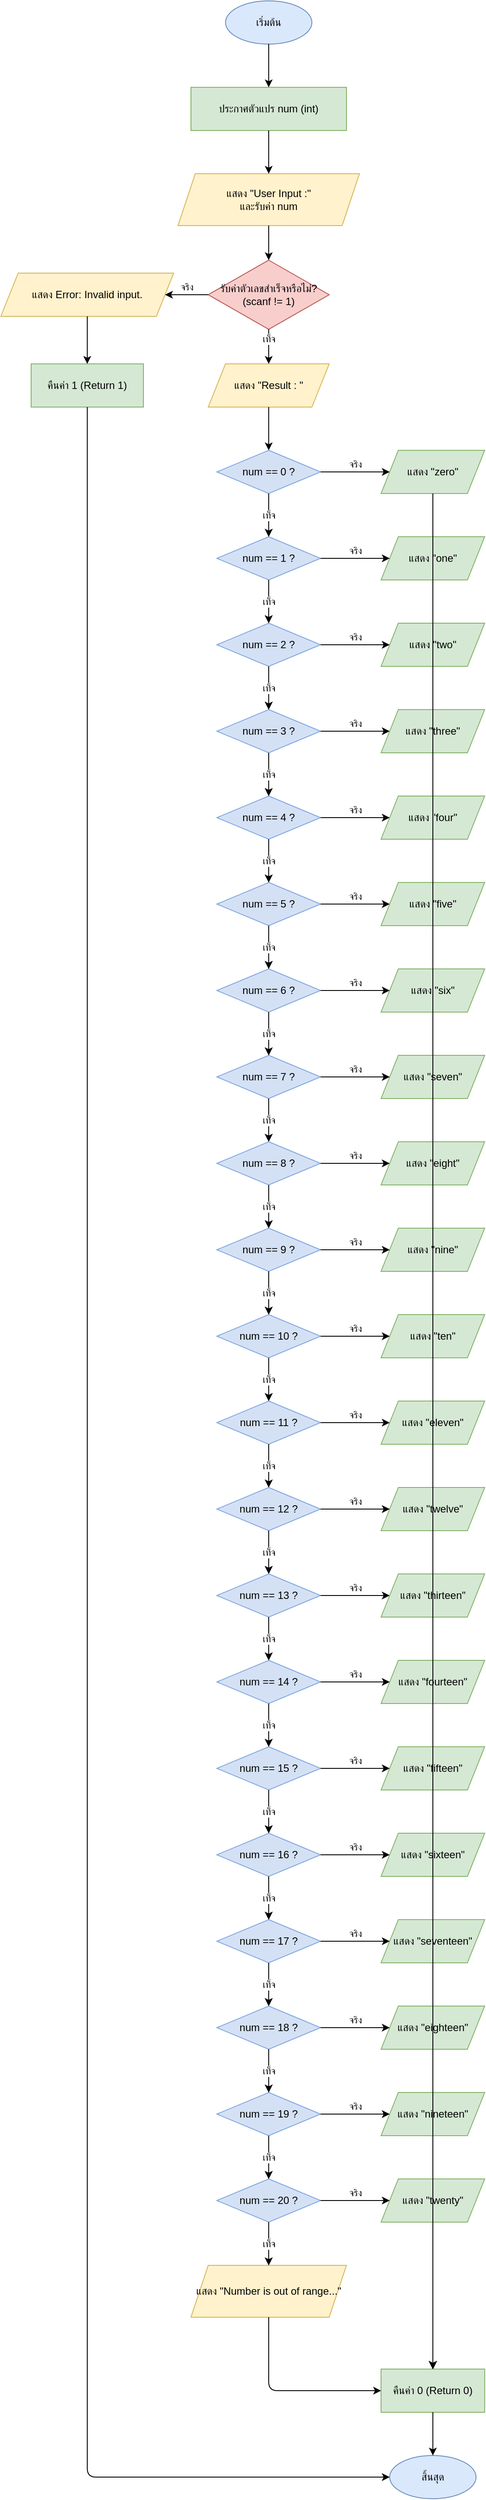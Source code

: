 <mxGraphModel dx="1215" dy="3000" grid="1" gridSize="10" guides="1" tooltips="1" connect="1" arrows="1" fold="1" page="1" pageScale="1" pageWidth="850" pageHeight="3100" math="0" shadow="0">
  <root>
    <mxCell id="0" />
    <mxCell id="1" parent="0" />
    <!-- Start -->
    <mxCell id="2" value="เริ่มต้น" style="ellipse;whiteSpace=wrap;html=1;fillColor=#dae8fc;strokeColor=#6c8ebf;" vertex="1" parent="1">
      <mxGeometry x="360" y="20" width="100" height="50" as="geometry" />
    </mxCell>
    <!-- Process: Initialization -->
    <mxCell id="3" value="ประกาศตัวแปร num (int)" style="rounded=0;whiteSpace=wrap;html=1;fillColor=#d5e8d4;strokeColor=#82b366;" vertex="1" parent="1">
      <mxGeometry x="320" y="120" width="180" height="50" as="geometry" />
    </mxCell>
    <!-- IO: Input Score -->
    <mxCell id="4" value="แสดง &quot;User Input :&quot;&lt;br&gt;และรับค่า num" style="shape=parallelogram;perimeter=parallelogramPerimeter;whiteSpace=wrap;html=1;fixedSize=1;fillColor=#fff2cc;strokeColor=#d6b656;" vertex="1" parent="1">
      <mxGeometry x="305" y="220" width="210" height="60" as="geometry" />
    </mxCell>
    <!-- Condition: Input Check (scanf != 1) -->
    <mxCell id="5" value="รับค่าตัวเลขสำเร็จหรือไม่?&lt;br&gt;(scanf != 1)" style="rhombus;whiteSpace=wrap;html=1;fillColor=#f8cecc;strokeColor=#b85450;" vertex="1" parent="1">
      <mxGeometry x="340" y="320" width="140" height="80" as="geometry" />
    </mxCell>
    <!-- Process: Display Result Prompt (False Path) -->
    <mxCell id="6" value="แสดง &quot;Result : &quot;" style="shape=parallelogram;perimeter=parallelogramPerimeter;whiteSpace=wrap;html=1;fixedSize=1;fillColor=#fff2cc;strokeColor=#d6b656;" vertex="1" parent="1">
      <mxGeometry x="340" y="440" width="140" height="50" as="geometry" />
    </mxCell>
    <!-- Error Path (True) -->
    <mxCell id="7" value="แสดง Error: Invalid input." style="shape=parallelogram;perimeter=parallelogramPerimeter;whiteSpace=wrap;html=1;fixedSize=1;fillColor=#fff2cc;strokeColor=#d6b656;" vertex="1" parent="1">
      <mxGeometry x="100" y="335" width="200" height="50" as="geometry" />
    </mxCell>
    <mxCell id="8" value="คืนค่า 1 (Return 1)" style="rounded=0;whiteSpace=wrap;html=1;fillColor=#d5e8d4;strokeColor=#82b366;" vertex="1" parent="1">
      <mxGeometry x="135" y="440" width="130" height="50" as="geometry" />
    </mxCell>
    <!-- Condition Chain (num == 0 to num == 20) -->
    <mxCell id="9" value="num == 0 ?" style="rhombus;whiteSpace=wrap;html=1;fillColor=#d4e1f5;strokeColor=#7ea6e0;" vertex="1" parent="1">
      <mxGeometry x="350" y="540" width="120" height="50" as="geometry" />
    </mxCell>
    <mxCell id="10" value="num == 1 ?" style="rhombus;whiteSpace=wrap;html=1;fillColor=#d4e1f5;strokeColor=#7ea6e0;" vertex="1" parent="1">
      <mxGeometry x="350" y="640" width="120" height="50" as="geometry" />
    </mxCell>
    <mxCell id="11" value="num == 2 ?" style="rhombus;whiteSpace=wrap;html=1;fillColor=#d4e1f5;strokeColor=#7ea6e0;" vertex="1" parent="1">
      <mxGeometry x="350" y="740" width="120" height="50" as="geometry" />
    </mxCell>
    <mxCell id="12" value="num == 3 ?" style="rhombus;whiteSpace=wrap;html=1;fillColor=#d4e1f5;strokeColor=#7ea6e0;" vertex="1" parent="1">
      <mxGeometry x="350" y="840" width="120" height="50" as="geometry" />
    </mxCell>
    <mxCell id="13" value="num == 4 ?" style="rhombus;whiteSpace=wrap;html=1;fillColor=#d4e1f5;strokeColor=#7ea6e0;" vertex="1" parent="1">
      <mxGeometry x="350" y="940" width="120" height="50" as="geometry" />
    </mxCell>
    <mxCell id="14" value="num == 5 ?" style="rhombus;whiteSpace=wrap;html=1;fillColor=#d4e1f5;strokeColor=#7ea6e0;" vertex="1" parent="1">
      <mxGeometry x="350" y="1040" width="120" height="50" as="geometry" />
    </mxCell>
    <mxCell id="15" value="num == 6 ?" style="rhombus;whiteSpace=wrap;html=1;fillColor=#d4e1f5;strokeColor=#7ea6e0;" vertex="1" parent="1">
      <mxGeometry x="350" y="1140" width="120" height="50" as="geometry" />
    </mxCell>
    <mxCell id="16" value="num == 7 ?" style="rhombus;whiteSpace=wrap;html=1;fillColor=#d4e1f5;strokeColor=#7ea6e0;" vertex="1" parent="1">
      <mxGeometry x="350" y="1240" width="120" height="50" as="geometry" />
    </mxCell>
    <mxCell id="17" value="num == 8 ?" style="rhombus;whiteSpace=wrap;html=1;fillColor=#d4e1f5;strokeColor=#7ea6e0;" vertex="1" parent="1">
      <mxGeometry x="350" y="1340" width="120" height="50" as="geometry" />
    </mxCell>
    <mxCell id="18" value="num == 9 ?" style="rhombus;whiteSpace=wrap;html=1;fillColor=#d4e1f5;strokeColor=#7ea6e0;" vertex="1" parent="1">
      <mxGeometry x="350" y="1440" width="120" height="50" as="geometry" />
    </mxCell>
    <mxCell id="19" value="num == 10 ?" style="rhombus;whiteSpace=wrap;html=1;fillColor=#d4e1f5;strokeColor=#7ea6e0;" vertex="1" parent="1">
      <mxGeometry x="350" y="1540" width="120" height="50" as="geometry" />
    </mxCell>
    <mxCell id="20" value="num == 11 ?" style="rhombus;whiteSpace=wrap;html=1;fillColor=#d4e1f5;strokeColor=#7ea6e0;" vertex="1" parent="1">
      <mxGeometry x="350" y="1640" width="120" height="50" as="geometry" />
    </mxCell>
    <mxCell id="21" value="num == 12 ?" style="rhombus;whiteSpace=wrap;html=1;fillColor=#d4e1f5;strokeColor=#7ea6e0;" vertex="1" parent="1">
      <mxGeometry x="350" y="1740" width="120" height="50" as="geometry" />
    </mxCell>
    <mxCell id="22" value="num == 13 ?" style="rhombus;whiteSpace=wrap;html=1;fillColor=#d4e1f5;strokeColor=#7ea6e0;" vertex="1" parent="1">
      <mxGeometry x="350" y="1840" width="120" height="50" as="geometry" />
    </mxCell>
    <mxCell id="23" value="num == 14 ?" style="rhombus;whiteSpace=wrap;html=1;fillColor=#d4e1f5;strokeColor=#7ea6e0;" vertex="1" parent="1">
      <mxGeometry x="350" y="1940" width="120" height="50" as="geometry" />
    </mxCell>
    <mxCell id="24" value="num == 15 ?" style="rhombus;whiteSpace=wrap;html=1;fillColor=#d4e1f5;strokeColor=#7ea6e0;" vertex="1" parent="1">
      <mxGeometry x="350" y="2040" width="120" height="50" as="geometry" />
    </mxCell>
    <mxCell id="25" value="num == 16 ?" style="rhombus;whiteSpace=wrap;html=1;fillColor=#d4e1f5;strokeColor=#7ea6e0;" vertex="1" parent="1">
      <mxGeometry x="350" y="2140" width="120" height="50" as="geometry" />
    </mxCell>
    <mxCell id="26" value="num == 17 ?" style="rhombus;whiteSpace=wrap;html=1;fillColor=#d4e1f5;strokeColor=#7ea6e0;" vertex="1" parent="1">
      <mxGeometry x="350" y="2240" width="120" height="50" as="geometry" />
    </mxCell>
    <mxCell id="27" value="num == 18 ?" style="rhombus;whiteSpace=wrap;html=1;fillColor=#d4e1f5;strokeColor=#7ea6e0;" vertex="1" parent="1">
      <mxGeometry x="350" y="2340" width="120" height="50" as="geometry" />
    </mxCell>
    <mxCell id="28" value="num == 19 ?" style="rhombus;whiteSpace=wrap;html=1;fillColor=#d4e1f5;strokeColor=#7ea6e0;" vertex="1" parent="1">
      <mxGeometry x="350" y="2440" width="120" height="50" as="geometry" />
    </mxCell>
    <mxCell id="29" value="num == 20 ?" style="rhombus;whiteSpace=wrap;html=1;fillColor=#d4e1f5;strokeColor=#7ea6e0;" vertex="1" parent="1">
      <mxGeometry x="350" y="2540" width="120" height="50" as="geometry" />
    </mxCell>
    <!-- Final Else (Out of Range) -->
    <mxCell id="30" value="แสดง &quot;Number is out of range...&quot;" style="shape=parallelogram;perimeter=parallelogramPerimeter;whiteSpace=wrap;html=1;fixedSize=1;fillColor=#fff2cc;strokeColor=#d6b656;" vertex="1" parent="1">
      <mxGeometry x="320" y="2640" width="180" height="60" as="geometry" />
    </mxCell>
    <!-- Success Outputs (True Paths) -->
    <mxCell id="O0" value="แสดง &quot;zero&quot;" style="shape=parallelogram;perimeter=parallelogramPerimeter;whiteSpace=wrap;html=1;fixedSize=1;fillColor=#d5e8d4;strokeColor=#82b366;" vertex="1" parent="1">
      <mxGeometry x="540" y="540" width="120" height="50" as="geometry" />
    </mxCell>
    <mxCell id="O1" value="แสดง &quot;one&quot;" style="shape=parallelogram;perimeter=parallelogramPerimeter;whiteSpace=wrap;html=1;fixedSize=1;fillColor=#d5e8d4;strokeColor=#82b366;" vertex="1" parent="1">
      <mxGeometry x="540" y="640" width="120" height="50" as="geometry" />
    </mxCell>
    <mxCell id="O2" value="แสดง &quot;two&quot;" style="shape=parallelogram;perimeter=parallelogramPerimeter;whiteSpace=wrap;html=1;fixedSize=1;fillColor=#d5e8d4;strokeColor=#82b366;" vertex="1" parent="1">
      <mxGeometry x="540" y="740" width="120" height="50" as="geometry" />
    </mxCell>
    <mxCell id="O3" value="แสดง &quot;three&quot;" style="shape=parallelogram;perimeter=parallelogramPerimeter;whiteSpace=wrap;html=1;fixedSize=1;fillColor=#d5e8d4;strokeColor=#82b366;" vertex="1" parent="1">
      <mxGeometry x="540" y="840" width="120" height="50" as="geometry" />
    </mxCell>
    <mxCell id="O4" value="แสดง &quot;four&quot;" style="shape=parallelogram;perimeter=parallelogramPerimeter;whiteSpace=wrap;html=1;fixedSize=1;fillColor=#d5e8d4;strokeColor=#82b366;" vertex="1" parent="1">
      <mxGeometry x="540" y="940" width="120" height="50" as="geometry" />
    </mxCell>
    <mxCell id="O5" value="แสดง &quot;five&quot;" style="shape=parallelogram;perimeter=parallelogramPerimeter;whiteSpace=wrap;html=1;fixedSize=1;fillColor=#d5e8d4;strokeColor=#82b366;" vertex="1" parent="1">
      <mxGeometry x="540" y="1040" width="120" height="50" as="geometry" />
    </mxCell>
    <mxCell id="O6" value="แสดง &quot;six&quot;" style="shape=parallelogram;perimeter=parallelogramPerimeter;whiteSpace=wrap;html=1;fixedSize=1;fillColor=#d5e8d4;strokeColor=#82b366;" vertex="1" parent="1">
      <mxGeometry x="540" y="1140" width="120" height="50" as="geometry" />
    </mxCell>
    <mxCell id="O7" value="แสดง &quot;seven&quot;" style="shape=parallelogram;perimeter=parallelogramPerimeter;whiteSpace=wrap;html=1;fixedSize=1;fillColor=#d5e8d4;strokeColor=#82b366;" vertex="1" parent="1">
      <mxGeometry x="540" y="1240" width="120" height="50" as="geometry" />
    </mxCell>
    <mxCell id="O8" value="แสดง &quot;eight&quot;" style="shape=parallelogram;perimeter=parallelogramPerimeter;whiteSpace=wrap;html=1;fixedSize=1;fillColor=#d5e8d4;strokeColor=#82b366;" vertex="1" parent="1">
      <mxGeometry x="540" y="1340" width="120" height="50" as="geometry" />
    </mxCell>
    <mxCell id="O9" value="แสดง &quot;nine&quot;" style="shape=parallelogram;perimeter=parallelogramPerimeter;whiteSpace=wrap;html=1;fixedSize=1;fillColor=#d5e8d4;strokeColor=#82b366;" vertex="1" parent="1">
      <mxGeometry x="540" y="1440" width="120" height="50" as="geometry" />
    </mxCell>
    <mxCell id="O10" value="แสดง &quot;ten&quot;" style="shape=parallelogram;perimeter=parallelogramPerimeter;whiteSpace=wrap;html=1;fixedSize=1;fillColor=#d5e8d4;strokeColor=#82b366;" vertex="1" parent="1">
      <mxGeometry x="540" y="1540" width="120" height="50" as="geometry" />
    </mxCell>
    <mxCell id="O11" value="แสดง &quot;eleven&quot;" style="shape=parallelogram;perimeter=parallelogramPerimeter;whiteSpace=wrap;html=1;fixedSize=1;fillColor=#d5e8d4;strokeColor=#82b366;" vertex="1" parent="1">
      <mxGeometry x="540" y="1640" width="120" height="50" as="geometry" />
    </mxCell>
    <mxCell id="O12" value="แสดง &quot;twelve&quot;" style="shape=parallelogram;perimeter=parallelogramPerimeter;whiteSpace=wrap;html=1;fixedSize=1;fillColor=#d5e8d4;strokeColor=#82b366;" vertex="1" parent="1">
      <mxGeometry x="540" y="1740" width="120" height="50" as="geometry" />
    </mxCell>
    <mxCell id="O13" value="แสดง &quot;thirteen&quot;" style="shape=parallelogram;perimeter=parallelogramPerimeter;whiteSpace=wrap;html=1;fixedSize=1;fillColor=#d5e8d4;strokeColor=#82b366;" vertex="1" parent="1">
      <mxGeometry x="540" y="1840" width="120" height="50" as="geometry" />
    </mxCell>
    <mxCell id="O14" value="แสดง &quot;fourteen&quot;" style="shape=parallelogram;perimeter=parallelogramPerimeter;whiteSpace=wrap;html=1;fixedSize=1;fillColor=#d5e8d4;strokeColor=#82b366;" vertex="1" parent="1">
      <mxGeometry x="540" y="1940" width="120" height="50" as="geometry" />
    </mxCell>
    <mxCell id="O15" value="แสดง &quot;fifteen&quot;" style="shape=parallelogram;perimeter=parallelogramPerimeter;whiteSpace=wrap;html=1;fixedSize=1;fillColor=#d5e8d4;strokeColor=#82b366;" vertex="1" parent="1">
      <mxGeometry x="540" y="2040" width="120" height="50" as="geometry" />
    </mxCell>
    <mxCell id="O16" value="แสดง &quot;sixteen&quot;" style="shape=parallelogram;perimeter=parallelogramPerimeter;whiteSpace=wrap;html=1;fixedSize=1;fillColor=#d5e8d4;strokeColor=#82b366;" vertex="1" parent="1">
      <mxGeometry x="540" y="2140" width="120" height="50" as="geometry" />
    </mxCell>
    <mxCell id="O17" value="แสดง &quot;seventeen&quot;" style="shape=parallelogram;perimeter=parallelogramPerimeter;whiteSpace=wrap;html=1;fixedSize=1;fillColor=#d5e8d4;strokeColor=#82b366;" vertex="1" parent="1">
      <mxGeometry x="540" y="2240" width="120" height="50" as="geometry" />
    </mxCell>
    <mxCell id="O18" value="แสดง &quot;eighteen&quot;" style="shape=parallelogram;perimeter=parallelogramPerimeter;whiteSpace=wrap;html=1;fixedSize=1;fillColor=#d5e8d4;strokeColor=#82b366;" vertex="1" parent="1">
      <mxGeometry x="540" y="2340" width="120" height="50" as="geometry" />
    </mxCell>
    <mxCell id="O19" value="แสดง &quot;nineteen&quot;" style="shape=parallelogram;perimeter=parallelogramPerimeter;whiteSpace=wrap;html=1;fixedSize=1;fillColor=#d5e8d4;strokeColor=#82b366;" vertex="1" parent="1">
      <mxGeometry x="540" y="2440" width="120" height="50" as="geometry" />
    </mxCell>
    <mxCell id="O20" value="แสดง &quot;twenty&quot;" style="shape=parallelogram;perimeter=parallelogramPerimeter;whiteSpace=wrap;html=1;fixedSize=1;fillColor=#d5e8d4;strokeColor=#82b366;" vertex="1" parent="1">
      <mxGeometry x="540" y="2540" width="120" height="50" as="geometry" />
    </mxCell>
    <!-- Process: Return 0 (Success) -->
    <mxCell id="R0" value="คืนค่า 0 (Return 0)" style="rounded=0;whiteSpace=wrap;html=1;fillColor=#d5e8d4;strokeColor=#82b366;" vertex="1" parent="1">
      <mxGeometry x="540" y="2760" width="120" height="50" as="geometry" />
    </mxCell>
    <!-- Stop -->
    <mxCell id="S" value="สิ้นสุด" style="ellipse;whiteSpace=wrap;html=1;fillColor=#dae8fc;strokeColor=#6c8ebf;" vertex="1" parent="1">
      <mxGeometry x="550" y="2860" width="100" height="50" as="geometry" />
    </mxCell>
    <!-- Connections (Top to Bottom) -->
    <mxCell id="C1" value="" style="endArrow=classic;html=1;" edge="1" parent="1" source="2" target="3">
      <mxGeometry relative="1" as="geometry" />
    </mxCell>
    <mxCell id="C2" value="" style="endArrow=classic;html=1;" edge="1" parent="1" source="3" target="4">
      <mxGeometry relative="1" as="geometry" />
    </mxCell>
    <mxCell id="C3" value="" style="endArrow=classic;html=1;" edge="1" parent="1" source="4" target="5">
      <mxGeometry relative="1" as="geometry" />
    </mxCell>
    <!-- Error Path Connections -->
    <mxCell id="C4" value="จริง" style="edgeStyle=orthogonalEdgeStyle;html=1;align=center;verticalAlign=bottom;endArrow=classic;" edge="1" parent="1" source="5" target="7">
      <mxGeometry relative="1" as="geometry">
        <mxPoint x="340" y="360" as="sourcePoint" />
        <Array as="points">
          <mxPoint x="310" y="360" />
          <mxPoint x="310" y="360" />
        </Array>
      </mxGeometry>
    </mxCell>
    <mxCell id="C5" value="" style="endArrow=classic;html=1;" edge="1" parent="1" source="7" target="8">
      <mxGeometry relative="1" as="geometry" />
    </mxCell>
    <mxCell id="C6" value="" style="endArrow=classic;html=1;entryDx=0;entryDy=0;entryPerimeter=0;" edge="1" parent="1" source="8" target="S">
      <mxGeometry relative="1" as="geometry">
        <mxPoint x="200" y="490" as="sourcePoint" />
        <Array as="points">
          <mxPoint x="200" y="2885" />
          <mxPoint x="550" y="2885" />
        </Array>
      </mxGeometry>
    </mxCell>
    <!-- Main Flow Connections (Condition Chain) -->
    <mxCell id="C7" value="เท็จ" style="endArrow=classic;html=1;align=center;verticalAlign=bottom;entryDx=0;entryDy=0;entryPerimeter=0;" edge="1" parent="1" source="5" target="6">
      <mxGeometry relative="1" as="geometry" />
    </mxCell>
    <mxCell id="C8" value="" style="endArrow=classic;html=1;entryDx=0;entryDy=0;entryPerimeter=0;" edge="1" parent="1" source="6" target="9">
      <mxGeometry relative="1" as="geometry" />
    </mxCell>
    <!-- C0 -->
    <mxCell id="C9_F" value="เท็จ" style="endArrow=classic;html=1;" edge="1" parent="1" source="9" target="10">
      <mxGeometry relative="1" as="geometry" />
    </mxCell>
    <mxCell id="C9_T" value="จริง" style="edgeStyle=orthogonalEdgeStyle;html=1;align=center;verticalAlign=bottom;endArrow=classic;" edge="1" parent="1" source="9" target="O0">
      <mxGeometry relative="1" as="geometry">
        <mxPoint x="470" y="565" as="sourcePoint" />
      </mxGeometry>
    </mxCell>
    <!-- C1 -->
    <mxCell id="C10_F" value="เท็จ" style="endArrow=classic;html=1;" edge="1" parent="1" source="10" target="11">
      <mxGeometry relative="1" as="geometry" />
    </mxCell>
    <mxCell id="C10_T" value="จริง" style="edgeStyle=orthogonalEdgeStyle;html=1;align=center;verticalAlign=bottom;endArrow=classic;" edge="1" parent="1" source="10" target="O1">
      <mxGeometry relative="1" as="geometry" />
    </mxCell>
    <!-- C2 -->
    <mxCell id="C11_F" value="เท็จ" style="endArrow=classic;html=1;" edge="1" parent="1" source="11" target="12">
      <mxGeometry relative="1" as="geometry" />
    </mxCell>
    <mxCell id="C11_T" value="จริง" style="edgeStyle=orthogonalEdgeStyle;html=1;align=center;verticalAlign=bottom;endArrow=classic;" edge="1" parent="1" source="11" target="O2">
      <mxGeometry relative="1" as="geometry" />
    </mxCell>
    <!-- C3 -->
    <mxCell id="C12_F" value="เท็จ" style="endArrow=classic;html=1;" edge="1" parent="1" source="12" target="13">
      <mxGeometry relative="1" as="geometry" />
    </mxCell>
    <mxCell id="C12_T" value="จริง" style="edgeStyle=orthogonalEdgeStyle;html=1;align=center;verticalAlign=bottom;endArrow=classic;" edge="1" parent="1" source="12" target="O3">
      <mxGeometry relative="1" as="geometry" />
    </mxCell>
    <!-- C4 -->
    <mxCell id="C13_F" value="เท็จ" style="endArrow=classic;html=1;" edge="1" parent="1" source="13" target="14">
      <mxGeometry relative="1" as="geometry" />
    </mxCell>
    <mxCell id="C13_T" value="จริง" style="edgeStyle=orthogonalEdgeStyle;html=1;align=center;verticalAlign=bottom;endArrow=classic;" edge="1" parent="1" source="13" target="O4">
      <mxGeometry relative="1" as="geometry" />
    </mxCell>
    <!-- C5 -->
    <mxCell id="C14_F" value="เท็จ" style="endArrow=classic;html=1;" edge="1" parent="1" source="14" target="15">
      <mxGeometry relative="1" as="geometry" />
    </mxCell>
    <mxCell id="C14_T" value="จริง" style="edgeStyle=orthogonalEdgeStyle;html=1;align=center;verticalAlign=bottom;endArrow=classic;" edge="1" parent="1" source="14" target="O5">
      <mxGeometry relative="1" as="geometry" />
    </mxCell>
    <!-- C6 -->
    <mxCell id="C15_F" value="เท็จ" style="endArrow=classic;html=1;" edge="1" parent="1" source="15" target="16">
      <mxGeometry relative="1" as="geometry" />
    </mxCell>
    <mxCell id="C15_T" value="จริง" style="edgeStyle=orthogonalEdgeStyle;html=1;align=center;verticalAlign=bottom;endArrow=classic;" edge="1" parent="1" source="15" target="O6">
      <mxGeometry relative="1" as="geometry" />
    </mxCell>
    <!-- C7 -->
    <mxCell id="C16_F" value="เท็จ" style="endArrow=classic;html=1;" edge="1" parent="1" source="16" target="17">
      <mxGeometry relative="1" as="geometry" />
    </mxCell>
    <mxCell id="C16_T" value="จริง" style="edgeStyle=orthogonalEdgeStyle;html=1;align=center;verticalAlign=bottom;endArrow=classic;" edge="1" parent="1" source="16" target="O7">
      <mxGeometry relative="1" as="geometry" />
    </mxCell>
    <!-- C8 -->
    <mxCell id="C17_F" value="เท็จ" style="endArrow=classic;html=1;" edge="1" parent="1" source="17" target="18">
      <mxGeometry relative="1" as="geometry" />
    </mxCell>
    <mxCell id="C17_T" value="จริง" style="edgeStyle=orthogonalEdgeStyle;html=1;align=center;verticalAlign=bottom;endArrow=classic;" edge="1" parent="1" source="17" target="O8">
      <mxGeometry relative="1" as="geometry" />
    </mxCell>
    <!-- C9 -->
    <mxCell id="C18_F" value="เท็จ" style="endArrow=classic;html=1;" edge="1" parent="1" source="18" target="19">
      <mxGeometry relative="1" as="geometry" />
    </mxCell>
    <mxCell id="C18_T" value="จริง" style="edgeStyle=orthogonalEdgeStyle;html=1;align=center;verticalAlign=bottom;endArrow=classic;" edge="1" parent="1" source="18" target="O9">
      <mxGeometry relative="1" as="geometry" />
    </mxCell>
    <!-- C10 -->
    <mxCell id="C19_F" value="เท็จ" style="endArrow=classic;html=1;" edge="1" parent="1" source="19" target="20">
      <mxGeometry relative="1" as="geometry" />
    </mxCell>
    <mxCell id="C19_T" value="จริง" style="edgeStyle=orthogonalEdgeStyle;html=1;align=center;verticalAlign=bottom;endArrow=classic;" edge="1" parent="1" source="19" target="O10">
      <mxGeometry relative="1" as="geometry" />
    </mxCell>
    <!-- C11 -->
    <mxCell id="C20_F" value="เท็จ" style="endArrow=classic;html=1;" edge="1" parent="1" source="20" target="21">
      <mxGeometry relative="1" as="geometry" />
    </mxCell>
    <mxCell id="C20_T" value="จริง" style="edgeStyle=orthogonalEdgeStyle;html=1;align=center;verticalAlign=bottom;endArrow=classic;" edge="1" parent="1" source="20" target="O11">
      <mxGeometry relative="1" as="geometry" />
    </mxCell>
    <!-- C12 -->
    <mxCell id="C21_F" value="เท็จ" style="endArrow=classic;html=1;" edge="1" parent="1" source="21" target="22">
      <mxGeometry relative="1" as="geometry" />
    </mxCell>
    <mxCell id="C21_T" value="จริง" style="edgeStyle=orthogonalEdgeStyle;html=1;align=center;verticalAlign=bottom;endArrow=classic;" edge="1" parent="1" source="21" target="O12">
      <mxGeometry relative="1" as="geometry" />
    </mxCell>
    <!-- C13 -->
    <mxCell id="C22_F" value="เท็จ" style="endArrow=classic;html=1;" edge="1" parent="1" source="22" target="23">
      <mxGeometry relative="1" as="geometry" />
    </mxCell>
    <mxCell id="C22_T" value="จริง" style="edgeStyle=orthogonalEdgeStyle;html=1;align=center;verticalAlign=bottom;endArrow=classic;" edge="1" parent="1" source="22" target="O13">
      <mxGeometry relative="1" as="geometry" />
    </mxCell>
    <!-- C14 -->
    <mxCell id="C23_F" value="เท็จ" style="endArrow=classic;html=1;" edge="1" parent="1" source="23" target="24">
      <mxGeometry relative="1" as="geometry" />
    </mxCell>
    <mxCell id="C23_T" value="จริง" style="edgeStyle=orthogonalEdgeStyle;html=1;align=center;verticalAlign=bottom;endArrow=classic;" edge="1" parent="1" source="23" target="O14">
      <mxGeometry relative="1" as="geometry" />
    </mxCell>
    <!-- C15 -->
    <mxCell id="C24_F" value="เท็จ" style="endArrow=classic;html=1;" edge="1" parent="1" source="24" target="25">
      <mxGeometry relative="1" as="geometry" />
    </mxCell>
    <mxCell id="C24_T" value="จริง" style="edgeStyle=orthogonalEdgeStyle;html=1;align=center;verticalAlign=bottom;endArrow=classic;" edge="1" parent="1" source="24" target="O15">
      <mxGeometry relative="1" as="geometry" />
    </mxCell>
    <!-- C16 -->
    <mxCell id="C25_F" value="เท็จ" style="endArrow=classic;html=1;" edge="1" parent="1" source="25" target="26">
      <mxGeometry relative="1" as="geometry" />
    </mxCell>
    <mxCell id="C25_T" value="จริง" style="edgeStyle=orthogonalEdgeStyle;html=1;align=center;verticalAlign=bottom;endArrow=classic;" edge="1" parent="1" source="25" target="O16">
      <mxGeometry relative="1" as="geometry" />
    </mxCell>
    <!-- C17 -->
    <mxCell id="C26_F" value="เท็จ" style="endArrow=classic;html=1;" edge="1" parent="1" source="26" target="27">
      <mxGeometry relative="1" as="geometry" />
    </mxCell>
    <mxCell id="C26_T" value="จริง" style="edgeStyle=orthogonalEdgeStyle;html=1;align=center;verticalAlign=bottom;endArrow=classic;" edge="1" parent="1" source="26" target="O17">
      <mxGeometry relative="1" as="geometry" />
    </mxCell>
    <!-- C18 -->
    <mxCell id="C27_F" value="เท็จ" style="endArrow=classic;html=1;" edge="1" parent="1" source="27" target="28">
      <mxGeometry relative="1" as="geometry" />
    </mxCell>
    <mxCell id="C27_T" value="จริง" style="edgeStyle=orthogonalEdgeStyle;html=1;align=center;verticalAlign=bottom;endArrow=classic;" edge="1" parent="1" source="27" target="O18">
      <mxGeometry relative="1" as="geometry" />
    </mxCell>
    <!-- C19 -->
    <mxCell id="C28_F" value="เท็จ" style="endArrow=classic;html=1;" edge="1" parent="1" source="28" target="29">
      <mxGeometry relative="1" as="geometry" />
    </mxCell>
    <mxCell id="C28_T" value="จริง" style="edgeStyle=orthogonalEdgeStyle;html=1;align=center;verticalAlign=bottom;endArrow=classic;" edge="1" parent="1" source="28" target="O19">
      <mxGeometry relative="1" as="geometry" />
    </mxCell>
    <!-- C20 -->
    <mxCell id="C29_F" value="เท็จ" style="endArrow=classic;html=1;" edge="1" parent="1" source="29" target="30">
      <mxGeometry relative="1" as="geometry" />
    </mxCell>
    <mxCell id="C29_T" value="จริง" style="edgeStyle=orthogonalEdgeStyle;html=1;align=center;verticalAlign=bottom;endArrow=classic;" edge="1" parent="1" source="29" target="O20">
      <mxGeometry relative="1" as="geometry" />
    </mxCell>
    <!-- Output Merge to Return 0 -->
    <mxCell id="M0" value="" style="endArrow=classic;html=1;exitDx=0;exitDy=0;exitPerimeter=0;entryDx=0;entryDy=0;entryPerimeter=0;" edge="1" parent="1" source="O0" target="R0">
      <mxGeometry relative="1" as="geometry">
        <mxPoint x="600" y="590" as="sourcePoint" />
        <Array as="points">
          <mxPoint x="600" y="2740" />
        </Array>
      </mxGeometry>
    </mxCell>
    <mxCell id="M1" value="" style="endArrow=classic;html=1;exitDx=0;exitDy=0;exitPerimeter=0;entryDx=0;entryDy=0;entryPerimeter=0;" edge="1" parent="1" source="O1" target="R0">
      <mxGeometry relative="1" as="geometry">
        <mxPoint x="600" y="690" as="sourcePoint" />
        <Array as="points">
          <mxPoint x="600" y="2740" />
        </Array>
      </mxGeometry>
    </mxCell>
    <mxCell id="M2" value="" style="endArrow=classic;html=1;exitDx=0;exitDy=0;exitPerimeter=0;entryDx=0;entryDy=0;entryPerimeter=0;" edge="1" parent="1" source="O2" target="R0">
      <mxGeometry relative="1" as="geometry">
        <mxPoint x="600" y="790" as="sourcePoint" />
        <Array as="points">
          <mxPoint x="600" y="2740" />
        </Array>
      </mxGeometry>
    </mxCell>
    <mxCell id="M3" value="" style="endArrow=classic;html=1;exitDx=0;exitDy=0;exitPerimeter=0;entryDx=0;entryDy=0;entryPerimeter=0;" edge="1" parent="1" source="O3" target="R0">
      <mxGeometry relative="1" as="geometry">
        <mxPoint x="600" y="890" as="sourcePoint" />
        <Array as="points">
          <mxPoint x="600" y="2740" />
        </Array>
      </mxGeometry>
    </mxCell>
    <mxCell id="M4" value="" style="endArrow=classic;html=1;exitDx=0;exitDy=0;exitPerimeter=0;entryDx=0;entryDy=0;entryPerimeter=0;" edge="1" parent="1" source="O4" target="R0">
      <mxGeometry relative="1" as="geometry">
        <mxPoint x="600" y="990" as="sourcePoint" />
        <Array as="points">
          <mxPoint x="600" y="2740" />
        </Array>
      </mxGeometry>
    </mxCell>
    <mxCell id="M5" value="" style="endArrow=classic;html=1;exitDx=0;exitDy=0;exitPerimeter=0;entryDx=0;entryDy=0;entryPerimeter=0;" edge="1" parent="1" source="O5" target="R0">
      <mxGeometry relative="1" as="geometry">
        <mxPoint x="600" y="1090" as="sourcePoint" />
        <Array as="points">
          <mxPoint x="600" y="2740" />
        </Array>
      </mxGeometry>
    </mxCell>
    <mxCell id="M6" value="" style="endArrow=classic;html=1;exitDx=0;exitDy=0;exitPerimeter=0;entryDx=0;entryDy=0;entryPerimeter=0;" edge="1" parent="1" source="O6" target="R0">
      <mxGeometry relative="1" as="geometry">
        <mxPoint x="600" y="1190" as="sourcePoint" />
        <Array as="points">
          <mxPoint x="600" y="2740" />
        </Array>
      </mxGeometry>
    </mxCell>
    <mxCell id="M7" value="" style="endArrow=classic;html=1;exitDx=0;exitDy=0;exitPerimeter=0;entryDx=0;entryDy=0;entryPerimeter=0;" edge="1" parent="1" source="O7" target="R0">
      <mxGeometry relative="1" as="geometry">
        <mxPoint x="600" y="1290" as="sourcePoint" />
        <Array as="points">
          <mxPoint x="600" y="2740" />
        </Array>
      </mxGeometry>
    </mxCell>
    <mxCell id="M8" value="" style="endArrow=classic;html=1;exitDx=0;exitDy=0;exitPerimeter=0;entryDx=0;entryDy=0;entryPerimeter=0;" edge="1" parent="1" source="O8" target="R0">
      <mxGeometry relative="1" as="geometry">
        <mxPoint x="600" y="1390" as="sourcePoint" />
        <Array as="points">
          <mxPoint x="600" y="2740" />
        </Array>
      </mxGeometry>
    </mxCell>
    <mxCell id="M9" value="" style="endArrow=classic;html=1;exitDx=0;exitDy=0;exitPerimeter=0;entryDx=0;entryDy=0;entryPerimeter=0;" edge="1" parent="1" source="O9" target="R0">
      <mxGeometry relative="1" as="geometry">
        <mxPoint x="600" y="1490" as="sourcePoint" />
        <Array as="points">
          <mxPoint x="600" y="2740" />
        </Array>
      </mxGeometry>
    </mxCell>
    <mxCell id="M10" value="" style="endArrow=classic;html=1;exitDx=0;exitDy=0;exitPerimeter=0;entryDx=0;entryDy=0;entryPerimeter=0;" edge="1" parent="1" source="O10" target="R0">
      <mxGeometry relative="1" as="geometry">
        <mxPoint x="600" y="1590" as="sourcePoint" />
        <Array as="points">
          <mxPoint x="600" y="2740" />
        </Array>
      </mxGeometry>
    </mxCell>
    <mxCell id="M11" value="" style="endArrow=classic;html=1;exitDx=0;exitDy=0;exitPerimeter=0;entryDx=0;entryDy=0;entryPerimeter=0;" edge="1" parent="1" source="O11" target="R0">
      <mxGeometry relative="1" as="geometry">
        <mxPoint x="600" y="1690" as="sourcePoint" />
        <Array as="points">
          <mxPoint x="600" y="2740" />
        </Array>
      </mxGeometry>
    </mxCell>
    <mxCell id="M12" value="" style="endArrow=classic;html=1;exitDx=0;exitDy=0;exitPerimeter=0;entryDx=0;entryDy=0;entryPerimeter=0;" edge="1" parent="1" source="O12" target="R0">
      <mxGeometry relative="1" as="geometry">
        <mxPoint x="600" y="1790" as="sourcePoint" />
        <Array as="points">
          <mxPoint x="600" y="2740" />
        </Array>
      </mxGeometry>
    </mxCell>
    <mxCell id="M13" value="" style="endArrow=classic;html=1;exitDx=0;exitDy=0;exitPerimeter=0;entryDx=0;entryDy=0;entryPerimeter=0;" edge="1" parent="1" source="O13" target="R0">
      <mxGeometry relative="1" as="geometry">
        <mxPoint x="600" y="1890" as="sourcePoint" />
        <Array as="points">
          <mxPoint x="600" y="2740" />
        </Array>
      </mxGeometry>
    </mxCell>
    <mxCell id="M14" value="" style="endArrow=classic;html=1;exitDx=0;exitDy=0;exitPerimeter=0;entryDx=0;entryDy=0;entryPerimeter=0;" edge="1" parent="1" source="O14" target="R0">
      <mxGeometry relative="1" as="geometry">
        <mxPoint x="600" y="1990" as="sourcePoint" />
        <Array as="points">
          <mxPoint x="600" y="2740" />
        </Array>
      </mxGeometry>
    </mxCell>
    <mxCell id="M15" value="" style="endArrow=classic;html=1;exitDx=0;exitDy=0;exitPerimeter=0;entryDx=0;entryDy=0;entryPerimeter=0;" edge="1" parent="1" source="O15" target="R0">
      <mxGeometry relative="1" as="geometry">
        <mxPoint x="600" y="2090" as="sourcePoint" />
        <Array as="points">
          <mxPoint x="600" y="2740" />
        </Array>
      </mxGeometry>
    </mxCell>
    <mxCell id="M16" value="" style="endArrow=classic;html=1;exitDx=0;exitDy=0;exitPerimeter=0;entryDx=0;entryDy=0;entryPerimeter=0;" edge="1" parent="1" source="O16" target="R0">
      <mxGeometry relative="1" as="geometry">
        <mxPoint x="600" y="2190" as="sourcePoint" />
        <Array as="points">
          <mxPoint x="600" y="2740" />
        </Array>
      </mxGeometry>
    </mxCell>
    <mxCell id="M17" value="" style="endArrow=classic;html=1;exitDx=0;exitDy=0;exitPerimeter=0;entryDx=0;entryDy=0;entryPerimeter=0;" edge="1" parent="1" source="O17" target="R0">
      <mxGeometry relative="1" as="geometry">
        <mxPoint x="600" y="2290" as="sourcePoint" />
        <Array as="points">
          <mxPoint x="600" y="2740" />
        </Array>
      </mxGeometry>
    </mxCell>
    <mxCell id="M18" value="" style="endArrow=classic;html=1;exitDx=0;exitDy=0;exitPerimeter=0;entryDx=0;entryDy=0;entryPerimeter=0;" edge="1" parent="1" source="O18" target="R0">
      <mxGeometry relative="1" as="geometry">
        <mxPoint x="600" y="2390" as="sourcePoint" />
        <Array as="points">
          <mxPoint x="600" y="2740" />
        </Array>
      </mxGeometry>
    </mxCell>
    <mxCell id="M19" value="" style="endArrow=classic;html=1;exitDx=0;exitDy=0;exitPerimeter=0;entryDx=0;entryDy=0;entryPerimeter=0;" edge="1" parent="1" source="O19" target="R0">
      <mxGeometry relative="1" as="geometry">
        <mxPoint x="600" y="2490" as="sourcePoint" />
        <Array as="points">
          <mxPoint x="600" y="2740" />
        </Array>
      </mxGeometry>
    </mxCell>
    <mxCell id="M20" value="" style="endArrow=classic;html=1;exitDx=0;exitDy=0;exitPerimeter=0;entryDx=0;entryDy=0;entryPerimeter=0;" edge="1" parent="1" source="O20" target="R0">
      <mxGeometry relative="1" as="geometry">
        <mxPoint x="600" y="2590" as="sourcePoint" />
        <Array as="points">
          <mxPoint x="600" y="2740" />
        </Array>
      </mxGeometry>
    </mxCell>
    <mxCell id="ME" value="" style="endArrow=classic;html=1;entryDx=0;entryDy=0;entryPerimeter=0;" edge="1" parent="1" source="30" target="R0">
      <mxGeometry relative="1" as="geometry">
        <mxPoint x="410" y="2730" as="sourcePoint" />
        <Array as="points">
          <mxPoint x="410" y="2785" />
          <mxPoint x="540" y="2785" />
        </Array>
      </mxGeometry>
    </mxCell>
    <mxCell id="FIN" value="" style="endArrow=classic;html=1;" edge="1" parent="1" source="R0" target="S">
      <mxGeometry relative="1" as="geometry" />
    </mxCell>
    <!-- Condition False Path Connections (Chain) -->
    <mxCell id="F0" value="เท็จ" style="endArrow=classic;html=1;" edge="1" parent="1" source="1" target="2">
      <mxGeometry relative="1" as="geometry" />
    </mxCell>
    <mxCell id="F1" value="เท็จ" style="endArrow=classic;html=1;" edge="1" parent="1" source="1" target="2">
      <mxGeometry relative="1" as="geometry" />
    </mxCell>
    <mxCell id="F2" value="เท็จ" style="endArrow=classic;html=1;" edge="1" parent="1" source="1" target="2">
      <mxGeometry relative="1" as="geometry" />
    </mxCell>
    <mxCell id="F3" value="เท็จ" style="endArrow=classic;html=1;" edge="1" parent="1" source="1" target="2">
      <mxGeometry relative="1" as="geometry" />
    </mxCell>
    <mxCell id="F4" value="เท็จ" style="endArrow=classic;html=1;" edge="1" parent="1" source="1" target="2">
      <mxGeometry relative="1" as="geometry" />
    </mxCell>
    <mxCell id="F5" value="เท็จ" style="endArrow=classic;html=1;" edge="1" parent="1" source="1" target="2">
      <mxGeometry relative="1" as="geometry" />
    </mxCell>
    <mxCell id="F6" value="เท็จ" style="endArrow=classic;html=1;" edge="1" parent="1" source="1" target="2">
      <mxGeometry relative="1" as="geometry" />
    </mxCell>
    <mxCell id="F7" value="เท็จ" style="endArrow=classic;html=1;" edge="1" parent="1" source="1" target="2">
      <mxGeometry relative="1" as="geometry" />
    </mxCell>
    <mxCell id="F8" value="เท็จ" style="endArrow=classic;html=1;" edge="1" parent="1" source="1" target="2">
      <mxGeometry relative="1" as="geometry" />
    </mxCell>
    <mxCell id="F9" value="เท็จ" style="endArrow=classic;html=1;" edge="1" parent="1" source="1" target="2">
      <mxGeometry relative="1" as="geometry" />
    </mxCell>
    <mxCell id="F10" value="เท็จ" style="endArrow=classic;html=1;" edge="1" parent="1" source="1" target="2">
      <mxGeometry relative="1" as="geometry" />
    </mxCell>
    <mxCell id="F11" value="เท็จ" style="endArrow=classic;html=1;" edge="1" parent="1" source="1" target="2">
      <mxGeometry relative="1" as="geometry" />
    </mxCell>
    <mxCell id="F12" value="เท็จ" style="endArrow=classic;html=1;" edge="1" parent="1" source="1" target="2">
      <mxGeometry relative="1" as="geometry" />
    </mxCell>
    <mxCell id="F13" value="เท็จ" style="endArrow=classic;html=1;" edge="1" parent="1" source="1" target="2">
      <mxGeometry relative="1" as="geometry" />
    </mxCell>
    <mxCell id="F14" value="เท็จ" style="endArrow=classic;html=1;" edge="1" parent="1" source="1" target="2">
      <mxGeometry relative="1" as="geometry" />
    </mxCell>
    <mxCell id="F15" value="เท็จ" style="endArrow=classic;html=1;" edge="1" parent="1" source="1" target="2">
      <mxGeometry relative="1" as="geometry" />
    </mxCell>
    <mxCell id="F16" value="เท็จ" style="endArrow=classic;html=1;" edge="1" parent="1" source="1" target="2">
      <mxGeometry relative="1" as="geometry" />
    </mxCell>
    <mxCell id="F17" value="เท็จ" style="endArrow=classic;html=1;" edge="1" parent="1" source="1" target="2">
      <mxGeometry relative="1" as="geometry" />
    </mxCell>
    <mxCell id="F18" value="เท็จ" style="endArrow=classic;html=1;" edge="1" parent="1" source="1" target="2">
      <mxGeometry relative="1" as="geometry" />
    </mxCell>
    <mxCell id="F19" value="เท็จ" style="endArrow=classic;html=1;" edge="1" parent="1" source="1" target="2">
      <mxGeometry relative="1" as="geometry" />
    </mxCell>
    <mxCell id="F20" value="เท็จ" style="endArrow=classic;html=1;" edge="1" parent="1" source="1" target="2">
      <mxGeometry relative="1" as="geometry" />
    </mxCell>
    <mxCell id="F21" value="เท็จ" style="endArrow=classic;html=1;" edge="1" parent="1" source="1" target="2">
      <mxGeometry relative="1" as="geometry" />
    </mxCell>
    <mxCell id="F_0" value="เท็จ" style="endArrow=classic;html=1;" edge="1" parent="1" source="9" target="10">
      <mxGeometry relative="1" as="geometry" />
    </mxCell>
    <mxCell id="F_1" value="เท็จ" style="endArrow=classic;html=1;" edge="1" parent="1" source="10" target="11">
      <mxGeometry relative="1" as="geometry" />
    </mxCell>
    <mxCell id="F_2" value="เท็จ" style="endArrow=classic;html=1;" edge="1" parent="1" source="11" target="12">
      <mxGeometry relative="1" as="geometry" />
    </mxCell>
    <mxCell id="F_3" value="เท็จ" style="endArrow=classic;html=1;" edge="1" parent="1" source="12" target="13">
      <mxGeometry relative="1" as="geometry" />
    </mxCell>
    <mxCell id="F_4" value="เท็จ" style="endArrow=classic;html=1;" edge="1" parent="1" source="13" target="14">
      <mxGeometry relative="1" as="geometry" />
    </mxCell>
    <mxCell id="F_5" value="เท็จ" style="endArrow=classic;html=1;" edge="1" parent="1" source="14" target="15">
      <mxGeometry relative="1" as="geometry" />
    </mxCell>
    <mxCell id="F_6" value="เท็จ" style="endArrow=classic;html=1;" edge="1" parent="1" source="15" target="16">
      <mxGeometry relative="1" as="geometry" />
    </mxCell>
    <mxCell id="F_7" value="เท็จ" style="endArrow=classic;html=1;" edge="1" parent="1" source="16" target="17">
      <mxGeometry relative="1" as="geometry" />
    </mxCell>
    <mxCell id="F_8" value="เท็จ" style="endArrow=classic;html=1;" edge="1" parent="1" source="17" target="18">
      <mxGeometry relative="1" as="geometry" />
    </mxCell>
    <mxCell id="F_9" value="เท็จ" style="endArrow=classic;html=1;" edge="1" parent="1" source="18" target="19">
      <mxGeometry relative="1" as="geometry" />
    </mxCell>
    <mxCell id="F_10" value="เท็จ" style="endArrow=classic;html=1;" edge="1" parent="1" source="19" target="20">
      <mxGeometry relative="1" as="geometry" />
    </mxCell>
    <mxCell id="F_11" value="เท็จ" style="endArrow=classic;html=1;" edge="1" parent="1" source="20" target="21">
      <mxGeometry relative="1" as="geometry" />
    </mxCell>
    <mxCell id="F_12" value="เท็จ" style="endArrow=classic;html=1;" edge="1" parent="1" source="21" target="22">
      <mxGeometry relative="1" as="geometry" />
    </mxCell>
    <mxCell id="F_13" value="เท็จ" style="endArrow=classic;html=1;" edge="1" parent="1" source="22" target="23">
      <mxGeometry relative="1" as="geometry" />
    </mxCell>
    <mxCell id="F_14" value="เท็จ" style="endArrow=classic;html=1;" edge="1" parent="1" source="23" target="24">
      <mxGeometry relative="1" as="geometry" />
    </mxCell>
    <mxCell id="F_15" value="เท็จ" style="endArrow=classic;html=1;" edge="1" parent="1" source="24" target="25">
      <mxGeometry relative="1" as="geometry" />
    </mxCell>
    <mxCell id="F_16" value="เท็จ" style="endArrow=classic;html=1;" edge="1" parent="1" source="25" target="26">
      <mxGeometry relative="1" as="geometry" />
    </mxCell>
    <mxCell id="F_17" value="เท็จ" style="endArrow=classic;html=1;" edge="1" parent="1" source="26" target="27">
      <mxGeometry relative="1" as="geometry" />
    </mxCell>
    <mxCell id="F_18" value="เท็จ" style="endArrow=classic;html=1;" edge="1" parent="1" source="27" target="28">
      <mxGeometry relative="1" as="geometry" />
    </mxCell>
    <mxCell id="F_19" value="เท็จ" style="endArrow=classic;html=1;" edge="1" parent="1" source="28" target="29">
      <mxGeometry relative="1" as="geometry" />
    </mxCell>
    <mxCell id="F_20" value="เท็จ" style="endArrow=classic;html=1;" edge="1" parent="1" source="29" target="30">
      <mxGeometry relative="1" as="geometry" />
    </mxCell>
  </root>
</mxGraphModel>

